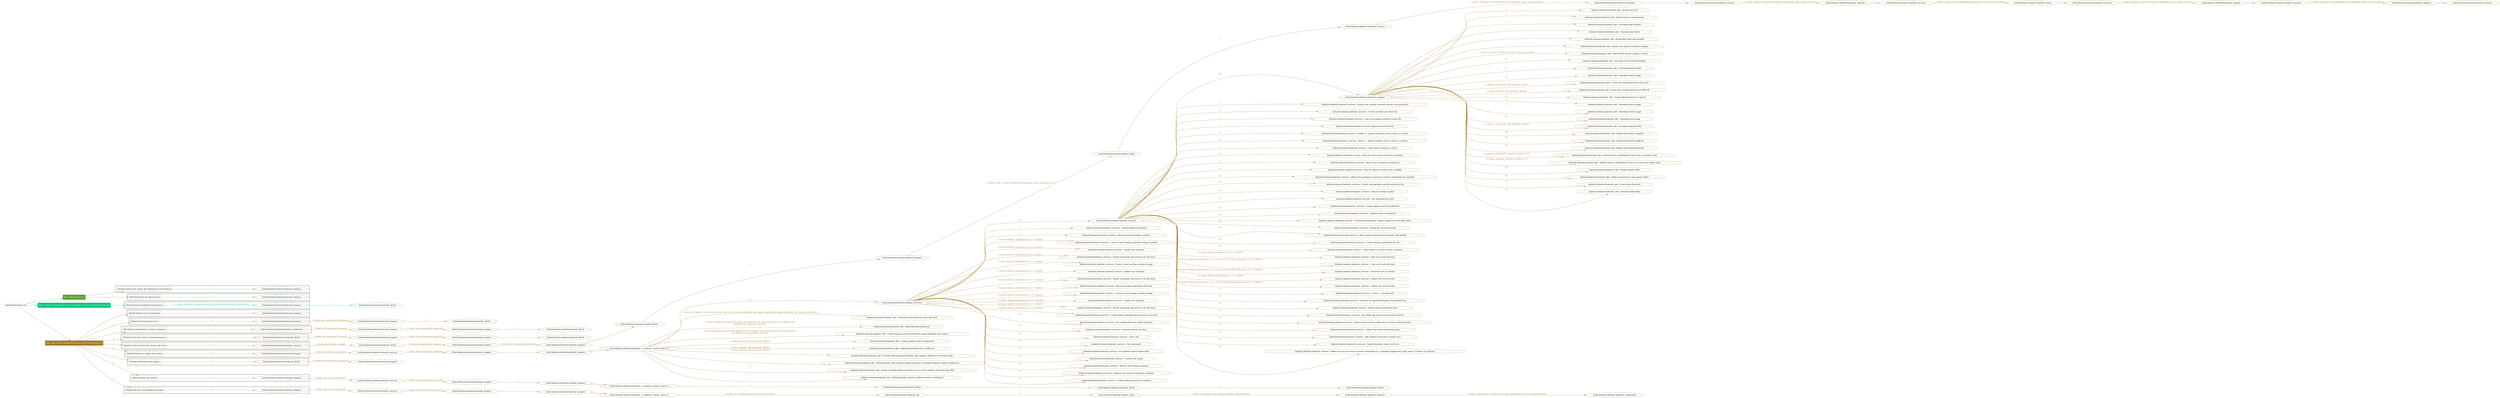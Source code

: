 digraph {
	graph [concentrate=true ordering=in rankdir=LR ratio=fill]
	edge [esep=5 sep=10]
	"kubeinit/playbook.yml" [id=root_node style=dotted]
	play_31077aec [label="Play: Initial setup (1)" color="#5c9d2f" fontcolor="#ffffff" id=play_31077aec shape=box style=filled tooltip=localhost]
	"kubeinit/playbook.yml" -> play_31077aec [label="1 " color="#5c9d2f" fontcolor="#5c9d2f" id=edge_05353841 labeltooltip="1 " tooltip="1 "]
	subgraph "kubeinit.kubeinit.kubeinit_prepare" {
		role_3740a93b [label="[role] kubeinit.kubeinit.kubeinit_prepare" color="#5c9d2f" id=role_3740a93b tooltip="kubeinit.kubeinit.kubeinit_prepare"]
	}
	subgraph "kubeinit.kubeinit.kubeinit_prepare" {
		role_8b6b7359 [label="[role] kubeinit.kubeinit.kubeinit_prepare" color="#5c9d2f" id=role_8b6b7359 tooltip="kubeinit.kubeinit.kubeinit_prepare"]
	}
	subgraph "Play: Initial setup (1)" {
		play_31077aec -> block_cecf59e9 [label=1 color="#5c9d2f" fontcolor="#5c9d2f" id=edge_70778bc1 labeltooltip=1 tooltip=1]
		subgraph cluster_block_cecf59e9 {
			block_cecf59e9 [label="[block] Gather facts about the deployment environment" color="#5c9d2f" id=block_cecf59e9 labeltooltip="Gather facts about the deployment environment" shape=box tooltip="Gather facts about the deployment environment"]
			block_cecf59e9 -> role_3740a93b [label="1 " color="#5c9d2f" fontcolor="#5c9d2f" id=edge_a72937d0 labeltooltip="1 " tooltip="1 "]
		}
		play_31077aec -> block_9babe575 [label=2 color="#5c9d2f" fontcolor="#5c9d2f" id=edge_93876baf labeltooltip=2 tooltip=2]
		subgraph cluster_block_9babe575 {
			block_9babe575 [label="[block] Prepare the hypervisors" color="#5c9d2f" id=block_9babe575 labeltooltip="Prepare the hypervisors" shape=box tooltip="Prepare the hypervisors"]
			block_9babe575 -> role_8b6b7359 [label="1 " color="#5c9d2f" fontcolor="#5c9d2f" id=edge_ee94c2eb labeltooltip="1 " tooltip="1 "]
		}
	}
	play_297ba987 [label="Play: Prepare all hypervisor hosts to deploy service and cluster nodes (0)" color="#09c37a" fontcolor="#ffffff" id=play_297ba987 shape=box style=filled tooltip="Play: Prepare all hypervisor hosts to deploy service and cluster nodes (0)"]
	"kubeinit/playbook.yml" -> play_297ba987 [label="2 " color="#09c37a" fontcolor="#09c37a" id=edge_6d0a689a labeltooltip="2 " tooltip="2 "]
	subgraph "kubeinit.kubeinit.kubeinit_libvirt" {
		role_22200b10 [label="[role] kubeinit.kubeinit.kubeinit_libvirt" color="#09c37a" id=role_22200b10 tooltip="kubeinit.kubeinit.kubeinit_libvirt"]
	}
	subgraph "kubeinit.kubeinit.kubeinit_prepare" {
		role_5b4b3e26 [label="[role] kubeinit.kubeinit.kubeinit_prepare" color="#09c37a" id=role_5b4b3e26 tooltip="kubeinit.kubeinit.kubeinit_prepare"]
		role_5b4b3e26 -> role_22200b10 [label="1 " color="#09c37a" fontcolor="#09c37a" id=edge_9d191c0a labeltooltip="1 " tooltip="1 "]
	}
	subgraph "Play: Prepare all hypervisor hosts to deploy service and cluster nodes (0)" {
		play_297ba987 -> block_679bdc79 [label=1 color="#09c37a" fontcolor="#09c37a" id=edge_a49b50a3 labeltooltip=1 tooltip=1]
		subgraph cluster_block_679bdc79 {
			block_679bdc79 [label="[block] Prepare individual hypervisors" color="#09c37a" id=block_679bdc79 labeltooltip="Prepare individual hypervisors" shape=box tooltip="Prepare individual hypervisors"]
			block_679bdc79 -> role_5b4b3e26 [label="1 [when: inventory_hostname in hostvars['kubeinit-cluster-facts'].hypervisors]" color="#09c37a" fontcolor="#09c37a" id=edge_210acb16 labeltooltip="1 [when: inventory_hostname in hostvars['kubeinit-cluster-facts'].hypervisors]" tooltip="1 [when: inventory_hostname in hostvars['kubeinit-cluster-facts'].hypervisors]"]
		}
	}
	play_db33fb67 [label="Play: Run cluster deployment on prepared hypervisors (1)" color="#a27a2a" fontcolor="#ffffff" id=play_db33fb67 shape=box style=filled tooltip=localhost]
	"kubeinit/playbook.yml" -> play_db33fb67 [label="3 " color="#a27a2a" fontcolor="#a27a2a" id=edge_ab332839 labeltooltip="3 " tooltip="3 "]
	subgraph "kubeinit.kubeinit.kubeinit_prepare" {
		role_5908a423 [label="[role] kubeinit.kubeinit.kubeinit_prepare" color="#a27a2a" id=role_5908a423 tooltip="kubeinit.kubeinit.kubeinit_prepare"]
	}
	subgraph "kubeinit.kubeinit.kubeinit_libvirt" {
		role_5f39dba5 [label="[role] kubeinit.kubeinit.kubeinit_libvirt" color="#a27a2a" id=role_5f39dba5 tooltip="kubeinit.kubeinit.kubeinit_libvirt"]
	}
	subgraph "kubeinit.kubeinit.kubeinit_prepare" {
		role_23c41af2 [label="[role] kubeinit.kubeinit.kubeinit_prepare" color="#a27a2a" id=role_23c41af2 tooltip="kubeinit.kubeinit.kubeinit_prepare"]
		role_23c41af2 -> role_5f39dba5 [label="1 " color="#a27a2a" fontcolor="#a27a2a" id=edge_6dd314a5 labeltooltip="1 " tooltip="1 "]
	}
	subgraph "kubeinit.kubeinit.kubeinit_prepare" {
		role_9076b557 [label="[role] kubeinit.kubeinit.kubeinit_prepare" color="#a27a2a" id=role_9076b557 tooltip="kubeinit.kubeinit.kubeinit_prepare"]
		role_9076b557 -> role_23c41af2 [label="1 [when: not environment_prepared]" color="#a27a2a" fontcolor="#a27a2a" id=edge_9f7cb70f labeltooltip="1 [when: not environment_prepared]" tooltip="1 [when: not environment_prepared]"]
	}
	subgraph "kubeinit.kubeinit.kubeinit_libvirt" {
		role_07586d1a [label="[role] kubeinit.kubeinit.kubeinit_libvirt" color="#a27a2a" id=role_07586d1a tooltip="kubeinit.kubeinit.kubeinit_libvirt"]
	}
	subgraph "kubeinit.kubeinit.kubeinit_prepare" {
		role_6a757c8b [label="[role] kubeinit.kubeinit.kubeinit_prepare" color="#a27a2a" id=role_6a757c8b tooltip="kubeinit.kubeinit.kubeinit_prepare"]
		role_6a757c8b -> role_07586d1a [label="1 " color="#a27a2a" fontcolor="#a27a2a" id=edge_2f7bee07 labeltooltip="1 " tooltip="1 "]
	}
	subgraph "kubeinit.kubeinit.kubeinit_prepare" {
		role_ea85ba62 [label="[role] kubeinit.kubeinit.kubeinit_prepare" color="#a27a2a" id=role_ea85ba62 tooltip="kubeinit.kubeinit.kubeinit_prepare"]
		role_ea85ba62 -> role_6a757c8b [label="1 [when: not environment_prepared]" color="#a27a2a" fontcolor="#a27a2a" id=edge_eae64c99 labeltooltip="1 [when: not environment_prepared]" tooltip="1 [when: not environment_prepared]"]
	}
	subgraph "kubeinit.kubeinit.kubeinit_validations" {
		role_6ee16d59 [label="[role] kubeinit.kubeinit.kubeinit_validations" color="#a27a2a" id=role_6ee16d59 tooltip="kubeinit.kubeinit.kubeinit_validations"]
		role_6ee16d59 -> role_ea85ba62 [label="1 [when: not hypervisors_cleaned]" color="#a27a2a" fontcolor="#a27a2a" id=edge_d3c70c3b labeltooltip="1 [when: not hypervisors_cleaned]" tooltip="1 [when: not hypervisors_cleaned]"]
	}
	subgraph "kubeinit.kubeinit.kubeinit_libvirt" {
		role_9b59db79 [label="[role] kubeinit.kubeinit.kubeinit_libvirt" color="#a27a2a" id=role_9b59db79 tooltip="kubeinit.kubeinit.kubeinit_libvirt"]
	}
	subgraph "kubeinit.kubeinit.kubeinit_prepare" {
		role_3f7a4497 [label="[role] kubeinit.kubeinit.kubeinit_prepare" color="#a27a2a" id=role_3f7a4497 tooltip="kubeinit.kubeinit.kubeinit_prepare"]
		role_3f7a4497 -> role_9b59db79 [label="1 " color="#a27a2a" fontcolor="#a27a2a" id=edge_43196715 labeltooltip="1 " tooltip="1 "]
	}
	subgraph "kubeinit.kubeinit.kubeinit_prepare" {
		role_ce4f8f68 [label="[role] kubeinit.kubeinit.kubeinit_prepare" color="#a27a2a" id=role_ce4f8f68 tooltip="kubeinit.kubeinit.kubeinit_prepare"]
		role_ce4f8f68 -> role_3f7a4497 [label="1 [when: not environment_prepared]" color="#a27a2a" fontcolor="#a27a2a" id=edge_be26c02b labeltooltip="1 [when: not environment_prepared]" tooltip="1 [when: not environment_prepared]"]
	}
	subgraph "kubeinit.kubeinit.kubeinit_libvirt" {
		role_1194514d [label="[role] kubeinit.kubeinit.kubeinit_libvirt" color="#a27a2a" id=role_1194514d tooltip="kubeinit.kubeinit.kubeinit_libvirt"]
		role_1194514d -> role_ce4f8f68 [label="1 [when: not hypervisors_cleaned]" color="#a27a2a" fontcolor="#a27a2a" id=edge_04f97855 labeltooltip="1 [when: not hypervisors_cleaned]" tooltip="1 [when: not hypervisors_cleaned]"]
	}
	subgraph "kubeinit.kubeinit.kubeinit_services" {
		role_1b6e4dcc [label="[role] kubeinit.kubeinit.kubeinit_services" color="#a27a2a" id=role_1b6e4dcc tooltip="kubeinit.kubeinit.kubeinit_services"]
	}
	subgraph "kubeinit.kubeinit.kubeinit_registry" {
		role_839ae027 [label="[role] kubeinit.kubeinit.kubeinit_registry" color="#a27a2a" id=role_839ae027 tooltip="kubeinit.kubeinit.kubeinit_registry"]
		role_839ae027 -> role_1b6e4dcc [label="1 " color="#a27a2a" fontcolor="#a27a2a" id=edge_00b1c093 labeltooltip="1 " tooltip="1 "]
	}
	subgraph "kubeinit.kubeinit.kubeinit_services" {
		role_dccc31f4 [label="[role] kubeinit.kubeinit.kubeinit_services" color="#a27a2a" id=role_dccc31f4 tooltip="kubeinit.kubeinit.kubeinit_services"]
		role_dccc31f4 -> role_839ae027 [label="1 [when: 'registry' in hostvars[kubeinit_deployment_node_name].services]" color="#a27a2a" fontcolor="#a27a2a" id=edge_7313b0ea labeltooltip="1 [when: 'registry' in hostvars[kubeinit_deployment_node_name].services]" tooltip="1 [when: 'registry' in hostvars[kubeinit_deployment_node_name].services]"]
	}
	subgraph "kubeinit.kubeinit.kubeinit_apache" {
		role_eee388d1 [label="[role] kubeinit.kubeinit.kubeinit_apache" color="#a27a2a" id=role_eee388d1 tooltip="kubeinit.kubeinit.kubeinit_apache"]
		role_eee388d1 -> role_dccc31f4 [label="1 " color="#a27a2a" fontcolor="#a27a2a" id=edge_bbc93c3d labeltooltip="1 " tooltip="1 "]
	}
	subgraph "kubeinit.kubeinit.kubeinit_services" {
		role_caf15517 [label="[role] kubeinit.kubeinit.kubeinit_services" color="#a27a2a" id=role_caf15517 tooltip="kubeinit.kubeinit.kubeinit_services"]
		role_caf15517 -> role_eee388d1 [label="1 [when: 'apache' in hostvars[kubeinit_deployment_node_name].services]" color="#a27a2a" fontcolor="#a27a2a" id=edge_ac56089a labeltooltip="1 [when: 'apache' in hostvars[kubeinit_deployment_node_name].services]" tooltip="1 [when: 'apache' in hostvars[kubeinit_deployment_node_name].services]"]
	}
	subgraph "kubeinit.kubeinit.kubeinit_nexus" {
		role_cab375d3 [label="[role] kubeinit.kubeinit.kubeinit_nexus" color="#a27a2a" id=role_cab375d3 tooltip="kubeinit.kubeinit.kubeinit_nexus"]
		role_cab375d3 -> role_caf15517 [label="1 " color="#a27a2a" fontcolor="#a27a2a" id=edge_d02f2bb6 labeltooltip="1 " tooltip="1 "]
	}
	subgraph "kubeinit.kubeinit.kubeinit_services" {
		role_7f107bc7 [label="[role] kubeinit.kubeinit.kubeinit_services" color="#a27a2a" id=role_7f107bc7 tooltip="kubeinit.kubeinit.kubeinit_services"]
		role_7f107bc7 -> role_cab375d3 [label="1 [when: 'nexus' in hostvars[kubeinit_deployment_node_name].services]" color="#a27a2a" fontcolor="#a27a2a" id=edge_691680eb labeltooltip="1 [when: 'nexus' in hostvars[kubeinit_deployment_node_name].services]" tooltip="1 [when: 'nexus' in hostvars[kubeinit_deployment_node_name].services]"]
	}
	subgraph "kubeinit.kubeinit.kubeinit_haproxy" {
		role_c70f9e97 [label="[role] kubeinit.kubeinit.kubeinit_haproxy" color="#a27a2a" id=role_c70f9e97 tooltip="kubeinit.kubeinit.kubeinit_haproxy"]
		role_c70f9e97 -> role_7f107bc7 [label="1 " color="#a27a2a" fontcolor="#a27a2a" id=edge_f2dd4477 labeltooltip="1 " tooltip="1 "]
	}
	subgraph "kubeinit.kubeinit.kubeinit_services" {
		role_c0c78c22 [label="[role] kubeinit.kubeinit.kubeinit_services" color="#a27a2a" id=role_c0c78c22 tooltip="kubeinit.kubeinit.kubeinit_services"]
		role_c0c78c22 -> role_c70f9e97 [label="1 [when: 'haproxy' in hostvars[kubeinit_deployment_node_name].services]" color="#a27a2a" fontcolor="#a27a2a" id=edge_0e65c98b labeltooltip="1 [when: 'haproxy' in hostvars[kubeinit_deployment_node_name].services]" tooltip="1 [when: 'haproxy' in hostvars[kubeinit_deployment_node_name].services]"]
	}
	subgraph "kubeinit.kubeinit.kubeinit_dnsmasq" {
		role_7a25ca08 [label="[role] kubeinit.kubeinit.kubeinit_dnsmasq" color="#a27a2a" id=role_7a25ca08 tooltip="kubeinit.kubeinit.kubeinit_dnsmasq"]
		role_7a25ca08 -> role_c0c78c22 [label="1 " color="#a27a2a" fontcolor="#a27a2a" id=edge_4c9c89bd labeltooltip="1 " tooltip="1 "]
	}
	subgraph "kubeinit.kubeinit.kubeinit_services" {
		role_961bac90 [label="[role] kubeinit.kubeinit.kubeinit_services" color="#a27a2a" id=role_961bac90 tooltip="kubeinit.kubeinit.kubeinit_services"]
		role_961bac90 -> role_7a25ca08 [label="1 [when: 'dnsmasq' in hostvars[kubeinit_deployment_node_name].services]" color="#a27a2a" fontcolor="#a27a2a" id=edge_8d19a8be labeltooltip="1 [when: 'dnsmasq' in hostvars[kubeinit_deployment_node_name].services]" tooltip="1 [when: 'dnsmasq' in hostvars[kubeinit_deployment_node_name].services]"]
	}
	subgraph "kubeinit.kubeinit.kubeinit_bind" {
		role_81a345f4 [label="[role] kubeinit.kubeinit.kubeinit_bind" color="#a27a2a" id=role_81a345f4 tooltip="kubeinit.kubeinit.kubeinit_bind"]
		role_81a345f4 -> role_961bac90 [label="1 " color="#a27a2a" fontcolor="#a27a2a" id=edge_8d47573c labeltooltip="1 " tooltip="1 "]
	}
	subgraph "kubeinit.kubeinit.kubeinit_prepare" {
		role_91ccc3a7 [label="[role] kubeinit.kubeinit.kubeinit_prepare" color="#a27a2a" id=role_91ccc3a7 tooltip="kubeinit.kubeinit.kubeinit_prepare"]
		role_91ccc3a7 -> role_81a345f4 [label="1 [when: 'bind' in hostvars[kubeinit_deployment_node_name].services]" color="#a27a2a" fontcolor="#a27a2a" id=edge_9d032490 labeltooltip="1 [when: 'bind' in hostvars[kubeinit_deployment_node_name].services]" tooltip="1 [when: 'bind' in hostvars[kubeinit_deployment_node_name].services]"]
	}
	subgraph "kubeinit.kubeinit.kubeinit_libvirt" {
		role_b031e5c7 [label="[role] kubeinit.kubeinit.kubeinit_libvirt" color="#a27a2a" id=role_b031e5c7 tooltip="kubeinit.kubeinit.kubeinit_libvirt"]
		role_b031e5c7 -> role_91ccc3a7 [label="1 " color="#a27a2a" fontcolor="#a27a2a" id=edge_f5c9b633 labeltooltip="1 " tooltip="1 "]
	}
	subgraph "kubeinit.kubeinit.kubeinit_prepare" {
		role_86c21706 [label="[role] kubeinit.kubeinit.kubeinit_prepare" color="#a27a2a" id=role_86c21706 tooltip="kubeinit.kubeinit.kubeinit_prepare"]
		role_86c21706 -> role_b031e5c7 [label="1 " color="#a27a2a" fontcolor="#a27a2a" id=edge_0ab82bea labeltooltip="1 " tooltip="1 "]
	}
	subgraph "kubeinit.kubeinit.kubeinit_prepare" {
		role_d8d8bf7c [label="[role] kubeinit.kubeinit.kubeinit_prepare" color="#a27a2a" id=role_d8d8bf7c tooltip="kubeinit.kubeinit.kubeinit_prepare"]
		role_d8d8bf7c -> role_86c21706 [label="1 [when: not environment_prepared]" color="#a27a2a" fontcolor="#a27a2a" id=edge_797e2ac4 labeltooltip="1 [when: not environment_prepared]" tooltip="1 [when: not environment_prepared]"]
	}
	subgraph "kubeinit.kubeinit.kubeinit_libvirt" {
		role_5b7b8387 [label="[role] kubeinit.kubeinit.kubeinit_libvirt" color="#a27a2a" id=role_5b7b8387 tooltip="kubeinit.kubeinit.kubeinit_libvirt"]
		role_5b7b8387 -> role_d8d8bf7c [label="1 [when: not hypervisors_cleaned]" color="#a27a2a" fontcolor="#a27a2a" id=edge_676b0dec labeltooltip="1 [when: not hypervisors_cleaned]" tooltip="1 [when: not hypervisors_cleaned]"]
	}
	subgraph "kubeinit.kubeinit.kubeinit_services" {
		role_8ed751c1 [label="[role] kubeinit.kubeinit.kubeinit_services" color="#a27a2a" id=role_8ed751c1 tooltip="kubeinit.kubeinit.kubeinit_services"]
		role_8ed751c1 -> role_5b7b8387 [label="1 [when: not network_created]" color="#a27a2a" fontcolor="#a27a2a" id=edge_e9693585 labeltooltip="1 [when: not network_created]" tooltip="1 [when: not network_created]"]
	}
	subgraph "kubeinit.kubeinit.kubeinit_prepare" {
		role_0b2296a0 [label="[role] kubeinit.kubeinit.kubeinit_prepare" color="#a27a2a" id=role_0b2296a0 tooltip="kubeinit.kubeinit.kubeinit_prepare"]
		task_11ef34a4 [label="kubeinit.kubeinit.kubeinit_okd : Render net info" color="#a27a2a" id=task_11ef34a4 shape=octagon tooltip="kubeinit.kubeinit.kubeinit_okd : Render net info"]
		role_0b2296a0 -> task_11ef34a4 [label="1 " color="#a27a2a" fontcolor="#a27a2a" id=edge_68ee2106 labeltooltip="1 " tooltip="1 "]
		task_131abd8b [label="kubeinit.kubeinit.kubeinit_okd : Install services requirements" color="#a27a2a" id=task_131abd8b shape=octagon tooltip="kubeinit.kubeinit.kubeinit_okd : Install services requirements"]
		role_0b2296a0 -> task_131abd8b [label="2 " color="#a27a2a" fontcolor="#a27a2a" id=edge_4c1cfaf0 labeltooltip="2 " tooltip="2 "]
		task_c35daa21 [label="kubeinit.kubeinit.kubeinit_okd : Download okd installer" color="#a27a2a" id=task_c35daa21 shape=octagon tooltip="kubeinit.kubeinit.kubeinit_okd : Download okd installer"]
		role_0b2296a0 -> task_c35daa21 [label="3 " color="#a27a2a" fontcolor="#a27a2a" id=edge_8419b1a4 labeltooltip="3 " tooltip="3 "]
		task_ba339240 [label="kubeinit.kubeinit.kubeinit_okd : Download okd client" color="#a27a2a" id=task_ba339240 shape=octagon tooltip="kubeinit.kubeinit.kubeinit_okd : Download okd client"]
		role_0b2296a0 -> task_ba339240 [label="4 " color="#a27a2a" fontcolor="#a27a2a" id=edge_563d6d67 labeltooltip="4 " tooltip="4 "]
		task_faa8d610 [label="kubeinit.kubeinit.kubeinit_okd : Install okd client and installer" color="#a27a2a" id=task_faa8d610 shape=octagon tooltip="kubeinit.kubeinit.kubeinit_okd : Install okd client and installer"]
		role_0b2296a0 -> task_faa8d610 [label="5 " color="#a27a2a" fontcolor="#a27a2a" id=edge_362aaac1 labeltooltip="5 " tooltip="5 "]
		task_f117989b [label="kubeinit.kubeinit.kubeinit_okd : Render the required container images" color="#a27a2a" id=task_f117989b shape=octagon tooltip="kubeinit.kubeinit.kubeinit_okd : Render the required container images"]
		role_0b2296a0 -> task_f117989b [label="6 " color="#a27a2a" fontcolor="#a27a2a" id=edge_40a934a3 labeltooltip="6 " tooltip="6 "]
		task_0d682ac3 [label="kubeinit.kubeinit.kubeinit_okd : Mirror OKD remote registry to local" color="#a27a2a" id=task_0d682ac3 shape=octagon tooltip="kubeinit.kubeinit.kubeinit_okd : Mirror OKD remote registry to local"]
		role_0b2296a0 -> task_0d682ac3 [label="7 [when: 'registry' in kubeinit_cluster_hostvars.services]" color="#a27a2a" fontcolor="#a27a2a" id=edge_cb9fb530 labeltooltip="7 [when: 'registry' in kubeinit_cluster_hostvars.services]" tooltip="7 [when: 'registry' in kubeinit_cluster_hostvars.services]"]
		task_a8c48d20 [label="kubeinit.kubeinit.kubeinit_okd : Set name of CoreOS distribution" color="#a27a2a" id=task_a8c48d20 shape=octagon tooltip="kubeinit.kubeinit.kubeinit_okd : Set name of CoreOS distribution"]
		role_0b2296a0 -> task_a8c48d20 [label="8 " color="#a27a2a" fontcolor="#a27a2a" id=edge_f46e6557 labeltooltip="8 " tooltip="8 "]
		task_58464ca1 [label="kubeinit.kubeinit.kubeinit_okd : Download kernel image" color="#a27a2a" id=task_58464ca1 shape=octagon tooltip="kubeinit.kubeinit.kubeinit_okd : Download kernel image"]
		role_0b2296a0 -> task_58464ca1 [label="9 " color="#a27a2a" fontcolor="#a27a2a" id=edge_6591605c labeltooltip="9 " tooltip="9 "]
		task_7c88b570 [label="kubeinit.kubeinit.kubeinit_okd : Download initrd image" color="#a27a2a" id=task_7c88b570 shape=octagon tooltip="kubeinit.kubeinit.kubeinit_okd : Download initrd image"]
		role_0b2296a0 -> task_7c88b570 [label="10 " color="#a27a2a" fontcolor="#a27a2a" id=edge_123b57de labeltooltip="10 " tooltip="10 "]
		task_a4f22867 [label="kubeinit.kubeinit.kubeinit_okd : Create the treeinfo directory for FCOS" color="#a27a2a" id=task_a4f22867 shape=octagon tooltip="kubeinit.kubeinit.kubeinit_okd : Create the treeinfo directory for FCOS"]
		role_0b2296a0 -> task_a4f22867 [label="11 [when: not kubeinit_okd_openshift_deploy]" color="#a27a2a" fontcolor="#a27a2a" id=edge_3b23866d labeltooltip="11 [when: not kubeinit_okd_openshift_deploy]" tooltip="11 [when: not kubeinit_okd_openshift_deploy]"]
		task_8ac9d137 [label="kubeinit.kubeinit.kubeinit_okd : Create the treeinfo directory for RHCOS" color="#a27a2a" id=task_8ac9d137 shape=octagon tooltip="kubeinit.kubeinit.kubeinit_okd : Create the treeinfo directory for RHCOS"]
		role_0b2296a0 -> task_8ac9d137 [label="12 [when: kubeinit_okd_openshift_deploy]" color="#a27a2a" fontcolor="#a27a2a" id=edge_e66f4649 labeltooltip="12 [when: kubeinit_okd_openshift_deploy]" tooltip="12 [when: kubeinit_okd_openshift_deploy]"]
		task_d7c8a023 [label="kubeinit.kubeinit.kubeinit_okd : Create OKD directory for apache" color="#a27a2a" id=task_d7c8a023 shape=octagon tooltip="kubeinit.kubeinit.kubeinit_okd : Create OKD directory for apache"]
		role_0b2296a0 -> task_d7c8a023 [label="13 " color="#a27a2a" fontcolor="#a27a2a" id=edge_806535ef labeltooltip="13 " tooltip="13 "]
		task_729c1b89 [label="kubeinit.kubeinit.kubeinit_okd : Download initrd image" color="#a27a2a" id=task_729c1b89 shape=octagon tooltip="kubeinit.kubeinit.kubeinit_okd : Download initrd image"]
		role_0b2296a0 -> task_729c1b89 [label="14 " color="#a27a2a" fontcolor="#a27a2a" id=edge_bb13485f labeltooltip="14 " tooltip="14 "]
		task_e502ce23 [label="kubeinit.kubeinit.kubeinit_okd : Download rootfs image" color="#a27a2a" id=task_e502ce23 shape=octagon tooltip="kubeinit.kubeinit.kubeinit_okd : Download rootfs image"]
		role_0b2296a0 -> task_e502ce23 [label="15 " color="#a27a2a" fontcolor="#a27a2a" id=edge_8cd1ad17 labeltooltip="15 " tooltip="15 "]
		task_8c93a6ac [label="kubeinit.kubeinit.kubeinit_okd : Download raw image" color="#a27a2a" id=task_8c93a6ac shape=octagon tooltip="kubeinit.kubeinit.kubeinit_okd : Download raw image"]
		role_0b2296a0 -> task_8c93a6ac [label="16 " color="#a27a2a" fontcolor="#a27a2a" id=edge_e583f002 labeltooltip="16 " tooltip="16 "]
		task_5571c75b [label="kubeinit.kubeinit.kubeinit_okd : Download signature file" color="#a27a2a" id=task_5571c75b shape=octagon tooltip="kubeinit.kubeinit.kubeinit_okd : Download signature file"]
		role_0b2296a0 -> task_5571c75b [label="17 [when: not kubeinit_okd_openshift_deploy]" color="#a27a2a" fontcolor="#a27a2a" id=edge_c80aa82c labeltooltip="17 [when: not kubeinit_okd_openshift_deploy]" tooltip="17 [when: not kubeinit_okd_openshift_deploy]"]
		task_34ccb7f2 [label="kubeinit.kubeinit.kubeinit_okd : Render the cluster template" color="#a27a2a" id=task_34ccb7f2 shape=octagon tooltip="kubeinit.kubeinit.kubeinit_okd : Render the cluster template"]
		role_0b2296a0 -> task_34ccb7f2 [label="18 " color="#a27a2a" fontcolor="#a27a2a" id=edge_1826e92f labeltooltip="18 " tooltip="18 "]
		task_0138f42a [label="kubeinit.kubeinit.kubeinit_okd : Backup the install config file" color="#a27a2a" id=task_0138f42a shape=octagon tooltip="kubeinit.kubeinit.kubeinit_okd : Backup the install config file"]
		role_0b2296a0 -> task_0138f42a [label="19 " color="#a27a2a" fontcolor="#a27a2a" id=edge_2f1ad4a7 labeltooltip="19 " tooltip="19 "]
		task_3e8a1516 [label="kubeinit.kubeinit.kubeinit_okd : Render the bootstrap details" color="#a27a2a" id=task_3e8a1516 shape=octagon tooltip="kubeinit.kubeinit.kubeinit_okd : Render the bootstrap details"]
		role_0b2296a0 -> task_3e8a1516 [label="20 " color="#a27a2a" fontcolor="#a27a2a" id=edge_125ad83a labeltooltip="20 " tooltip="20 "]
		task_c2109975 [label="kubeinit.kubeinit.kubeinit_okd : Enable master schedulable if there are no worker nodes" color="#a27a2a" id=task_c2109975 shape=octagon tooltip="kubeinit.kubeinit.kubeinit_okd : Enable master schedulable if there are no worker nodes"]
		role_0b2296a0 -> task_c2109975 [label="21 [when: not kubeinit_compute_count|int > 0]" color="#a27a2a" fontcolor="#a27a2a" id=edge_78fee00b labeltooltip="21 [when: not kubeinit_compute_count|int > 0]" tooltip="21 [when: not kubeinit_compute_count|int > 0]"]
		task_a3e7032d [label="kubeinit.kubeinit.kubeinit_okd : Disable master schedulable if there is at least one worker node" color="#a27a2a" id=task_a3e7032d shape=octagon tooltip="kubeinit.kubeinit.kubeinit_okd : Disable master schedulable if there is at least one worker node"]
		role_0b2296a0 -> task_a3e7032d [label="22 [when: kubeinit_compute_count|int > 0]" color="#a27a2a" fontcolor="#a27a2a" id=edge_b42e90ba labeltooltip="22 [when: kubeinit_compute_count|int > 0]" tooltip="22 [when: kubeinit_compute_count|int > 0]"]
		task_a9c67a75 [label="kubeinit.kubeinit.kubeinit_okd : Render ignition files" color="#a27a2a" id=task_a9c67a75 shape=octagon tooltip="kubeinit.kubeinit.kubeinit_okd : Render ignition files"]
		role_0b2296a0 -> task_a9c67a75 [label="23 " color="#a27a2a" fontcolor="#a27a2a" id=edge_42e77e51 labeltooltip="23 " tooltip="23 "]
		task_b262bcab [label="kubeinit.kubeinit.kubeinit_okd : Apply permissions to the apache folder" color="#a27a2a" id=task_b262bcab shape=octagon tooltip="kubeinit.kubeinit.kubeinit_okd : Apply permissions to the apache folder"]
		role_0b2296a0 -> task_b262bcab [label="24 " color="#a27a2a" fontcolor="#a27a2a" id=edge_05f133c5 labeltooltip="24 " tooltip="24 "]
		task_669d3a73 [label="kubeinit.kubeinit.kubeinit_okd : Create kube directory" color="#a27a2a" id=task_669d3a73 shape=octagon tooltip="kubeinit.kubeinit.kubeinit_okd : Create kube directory"]
		role_0b2296a0 -> task_669d3a73 [label="25 " color="#a27a2a" fontcolor="#a27a2a" id=edge_644aea87 labeltooltip="25 " tooltip="25 "]
		task_a1d18b11 [label="kubeinit.kubeinit.kubeinit_okd : Autoload kubeconfig" color="#a27a2a" id=task_a1d18b11 shape=octagon tooltip="kubeinit.kubeinit.kubeinit_okd : Autoload kubeconfig"]
		role_0b2296a0 -> task_a1d18b11 [label="26 " color="#a27a2a" fontcolor="#a27a2a" id=edge_dc78eb43 labeltooltip="26 " tooltip="26 "]
	}
	subgraph "kubeinit.kubeinit.kubeinit_services" {
		role_e6642453 [label="[role] kubeinit.kubeinit.kubeinit_services" color="#a27a2a" id=role_e6642453 tooltip="kubeinit.kubeinit.kubeinit_services"]
		task_e199efb1 [label="kubeinit.kubeinit.kubeinit_services : Ensure user specific systemd instance are persistent" color="#a27a2a" id=task_e199efb1 shape=octagon tooltip="kubeinit.kubeinit.kubeinit_services : Ensure user specific systemd instance are persistent"]
		role_e6642453 -> task_e199efb1 [label="1 " color="#a27a2a" fontcolor="#a27a2a" id=edge_ecf376c6 labeltooltip="1 " tooltip="1 "]
		task_0a298ac5 [label="kubeinit.kubeinit.kubeinit_services : Create systemd user directory" color="#a27a2a" id=task_0a298ac5 shape=octagon tooltip="kubeinit.kubeinit.kubeinit_services : Create systemd user directory"]
		role_e6642453 -> task_0a298ac5 [label="2 " color="#a27a2a" fontcolor="#a27a2a" id=edge_0ed65735 labeltooltip="2 " tooltip="2 "]
		task_8cc6a294 [label="kubeinit.kubeinit.kubeinit_services : Copy the podman systemd service file" color="#a27a2a" id=task_8cc6a294 shape=octagon tooltip="kubeinit.kubeinit.kubeinit_services : Copy the podman systemd service file"]
		role_e6642453 -> task_8cc6a294 [label="3 " color="#a27a2a" fontcolor="#a27a2a" id=edge_1dc05d2b labeltooltip="3 " tooltip="3 "]
		task_ae684131 [label="kubeinit.kubeinit.kubeinit_services : Reload systemd service" color="#a27a2a" id=task_ae684131 shape=octagon tooltip="kubeinit.kubeinit.kubeinit_services : Reload systemd service"]
		role_e6642453 -> task_ae684131 [label="4 " color="#a27a2a" fontcolor="#a27a2a" id=edge_430a09b1 labeltooltip="4 " tooltip="4 "]
		task_c9417a2d [label="kubeinit.kubeinit.kubeinit_services : Enable {{ _param_systemd_service_name }}.service" color="#a27a2a" id=task_c9417a2d shape=octagon tooltip="kubeinit.kubeinit.kubeinit_services : Enable {{ _param_systemd_service_name }}.service"]
		role_e6642453 -> task_c9417a2d [label="5 " color="#a27a2a" fontcolor="#a27a2a" id=edge_bd9c8395 labeltooltip="5 " tooltip="5 "]
		task_76871662 [label="kubeinit.kubeinit.kubeinit_services : Start {{ _param_systemd_service_name }}.service" color="#a27a2a" id=task_76871662 shape=octagon tooltip="kubeinit.kubeinit.kubeinit_services : Start {{ _param_systemd_service_name }}.service"]
		role_e6642453 -> task_76871662 [label="6 " color="#a27a2a" fontcolor="#a27a2a" id=edge_db54cba1 labeltooltip="6 " tooltip="6 "]
		task_bd011c2d [label="kubeinit.kubeinit.kubeinit_services : Add remote container to hosts" color="#a27a2a" id=task_bd011c2d shape=octagon tooltip="kubeinit.kubeinit.kubeinit_services : Add remote container to hosts"]
		role_e6642453 -> task_bd011c2d [label="7 " color="#a27a2a" fontcolor="#a27a2a" id=edge_b733a8e0 labeltooltip="7 " tooltip="7 "]
		task_8afe1da7 [label="kubeinit.kubeinit.kubeinit_services : Wait for connection to provision container" color="#a27a2a" id=task_8afe1da7 shape=octagon tooltip="kubeinit.kubeinit.kubeinit_services : Wait for connection to provision container"]
		role_e6642453 -> task_8afe1da7 [label="8 " color="#a27a2a" fontcolor="#a27a2a" id=edge_1a831fd1 labeltooltip="8 " tooltip="8 "]
		task_cc0690f2 [label="kubeinit.kubeinit.kubeinit_services : Read in the contents of domain.crt" color="#a27a2a" id=task_cc0690f2 shape=octagon tooltip="kubeinit.kubeinit.kubeinit_services : Read in the contents of domain.crt"]
		role_e6642453 -> task_cc0690f2 [label="9 " color="#a27a2a" fontcolor="#a27a2a" id=edge_c666c2de labeltooltip="9 " tooltip="9 "]
		task_00ab8b35 [label="kubeinit.kubeinit.kubeinit_services : Wait for registry service to be available" color="#a27a2a" id=task_00ab8b35 shape=octagon tooltip="kubeinit.kubeinit.kubeinit_services : Wait for registry service to be available"]
		role_e6642453 -> task_00ab8b35 [label="10 " color="#a27a2a" fontcolor="#a27a2a" id=edge_2aba230f labeltooltip="10 " tooltip="10 "]
		task_dd3b389f [label="kubeinit.kubeinit.kubeinit_services : Make sure packages to generate registry credentials are installed" color="#a27a2a" id=task_dd3b389f shape=octagon tooltip="kubeinit.kubeinit.kubeinit_services : Make sure packages to generate registry credentials are installed"]
		role_e6642453 -> task_dd3b389f [label="11 " color="#a27a2a" fontcolor="#a27a2a" id=edge_f7015ed0 labeltooltip="11 " tooltip="11 "]
		task_2fa85e78 [label="kubeinit.kubeinit.kubeinit_services : Install cryptography, passlib and nexus3-cli" color="#a27a2a" id=task_2fa85e78 shape=octagon tooltip="kubeinit.kubeinit.kubeinit_services : Install cryptography, passlib and nexus3-cli"]
		role_e6642453 -> task_2fa85e78 [label="12 " color="#a27a2a" fontcolor="#a27a2a" id=edge_7fb086f1 labeltooltip="12 " tooltip="12 "]
		task_56d5c6e8 [label="kubeinit.kubeinit.kubeinit_services : Remove nologin marker" color="#a27a2a" id=task_56d5c6e8 shape=octagon tooltip="kubeinit.kubeinit.kubeinit_services : Remove nologin marker"]
		role_e6642453 -> task_56d5c6e8 [label="13 " color="#a27a2a" fontcolor="#a27a2a" id=edge_03d4314e labeltooltip="13 " tooltip="13 "]
		task_9799408b [label="kubeinit.kubeinit.kubeinit_services : Set disconnected_auth" color="#a27a2a" id=task_9799408b shape=octagon tooltip="kubeinit.kubeinit.kubeinit_services : Set disconnected_auth"]
		role_e6642453 -> task_9799408b [label="14 " color="#a27a2a" fontcolor="#a27a2a" id=edge_d392584f labeltooltip="14 " tooltip="14 "]
		task_4100b770 [label="kubeinit.kubeinit.kubeinit_services : Create registry auth for pullsecret" color="#a27a2a" id=task_4100b770 shape=octagon tooltip="kubeinit.kubeinit.kubeinit_services : Create registry auth for pullsecret"]
		role_e6642453 -> task_4100b770 [label="15 " color="#a27a2a" fontcolor="#a27a2a" id=edge_e3ea1f4b labeltooltip="15 " tooltip="15 "]
		task_abe5e217 [label="kubeinit.kubeinit.kubeinit_services : Append auths to pullsecret" color="#a27a2a" id=task_abe5e217 shape=octagon tooltip="kubeinit.kubeinit.kubeinit_services : Append auths to pullsecret"]
		role_e6642453 -> task_abe5e217 [label="16 " color="#a27a2a" fontcolor="#a27a2a" id=edge_33718d54 labeltooltip="16 " tooltip="16 "]
		task_a8f222f5 [label="kubeinit.kubeinit.kubeinit_services : Override final kubeinit_registry_pullsecret with both auths" color="#a27a2a" id=task_a8f222f5 shape=octagon tooltip="kubeinit.kubeinit.kubeinit_services : Override final kubeinit_registry_pullsecret with both auths"]
		role_e6642453 -> task_a8f222f5 [label="17 " color="#a27a2a" fontcolor="#a27a2a" id=edge_c1b73106 labeltooltip="17 " tooltip="17 "]
		task_475e5a8c [label="kubeinit.kubeinit.kubeinit_services : Debug the creds dictionary" color="#a27a2a" id=task_475e5a8c shape=octagon tooltip="kubeinit.kubeinit.kubeinit_services : Debug the creds dictionary"]
		role_e6642453 -> task_475e5a8c [label="18 " color="#a27a2a" fontcolor="#a27a2a" id=edge_e15e5c1a labeltooltip="18 " tooltip="18 "]
		task_eef5bd17 [label="kubeinit.kubeinit.kubeinit_services : Write auth for disconnected registry auth details" color="#a27a2a" id=task_eef5bd17 shape=octagon tooltip="kubeinit.kubeinit.kubeinit_services : Write auth for disconnected registry auth details"]
		role_e6642453 -> task_eef5bd17 [label="19 " color="#a27a2a" fontcolor="#a27a2a" id=edge_c6e95c70 labeltooltip="19 " tooltip="19 "]
		task_c5273645 [label="kubeinit.kubeinit.kubeinit_services : Create registry auth pullsecret file" color="#a27a2a" id=task_c5273645 shape=octagon tooltip="kubeinit.kubeinit.kubeinit_services : Create registry auth pullsecret file"]
		role_e6642453 -> task_c5273645 [label="20 " color="#a27a2a" fontcolor="#a27a2a" id=edge_7e205ddc labeltooltip="20 " tooltip="20 "]
		task_b42f593d [label="kubeinit.kubeinit.kubeinit_services : Copy domain cert into services container" color="#a27a2a" id=task_b42f593d shape=octagon tooltip="kubeinit.kubeinit.kubeinit_services : Copy domain cert into services container"]
		role_e6642453 -> task_b42f593d [label="21 " color="#a27a2a" fontcolor="#a27a2a" id=edge_a1651fe8 labeltooltip="21 " tooltip="21 "]
		task_15555ddf [label="kubeinit.kubeinit.kubeinit_services : Copy cert to pki directory" color="#a27a2a" id=task_15555ddf shape=octagon tooltip="kubeinit.kubeinit.kubeinit_services : Copy cert to pki directory"]
		role_e6642453 -> task_15555ddf [label="22 [when: kubeinit_deployment_os == 'centos']" color="#a27a2a" fontcolor="#a27a2a" id=edge_d88b8af7 labeltooltip="22 [when: kubeinit_deployment_os == 'centos']" tooltip="22 [when: kubeinit_deployment_os == 'centos']"]
		task_3006e6a8 [label="kubeinit.kubeinit.kubeinit_services : Copy cert to pki directory" color="#a27a2a" id=task_3006e6a8 shape=octagon tooltip="kubeinit.kubeinit.kubeinit_services : Copy cert to pki directory"]
		role_e6642453 -> task_3006e6a8 [label="23 [when: kubeinit_deployment_os == 'ubuntu' or kubeinit_deployment_os == 'debian']" color="#a27a2a" fontcolor="#a27a2a" id=edge_926571dc labeltooltip="23 [when: kubeinit_deployment_os == 'ubuntu' or kubeinit_deployment_os == 'debian']" tooltip="23 [when: kubeinit_deployment_os == 'ubuntu' or kubeinit_deployment_os == 'debian']"]
		task_2ca8f573 [label="kubeinit.kubeinit.kubeinit_services : Install all certs in ubuntu" color="#a27a2a" id=task_2ca8f573 shape=octagon tooltip="kubeinit.kubeinit.kubeinit_services : Install all certs in ubuntu"]
		role_e6642453 -> task_2ca8f573 [label="24 [when: kubeinit_deployment_os == 'ubuntu' or kubeinit_deployment_os == 'debian']" color="#a27a2a" fontcolor="#a27a2a" id=edge_6dc9b072 labeltooltip="24 [when: kubeinit_deployment_os == 'ubuntu' or kubeinit_deployment_os == 'debian']" tooltip="24 [when: kubeinit_deployment_os == 'ubuntu' or kubeinit_deployment_os == 'debian']"]
		task_63d331f2 [label="kubeinit.kubeinit.kubeinit_services : Update the CA trust files" color="#a27a2a" id=task_63d331f2 shape=octagon tooltip="kubeinit.kubeinit.kubeinit_services : Update the CA trust files"]
		role_e6642453 -> task_63d331f2 [label="25 [when: kubeinit_deployment_os == 'centos']" color="#a27a2a" fontcolor="#a27a2a" id=edge_045f1911 labeltooltip="25 [when: kubeinit_deployment_os == 'centos']" tooltip="25 [when: kubeinit_deployment_os == 'centos']"]
		task_48c306ef [label="kubeinit.kubeinit.kubeinit_services : Update the CA trust files" color="#a27a2a" id=task_48c306ef shape=octagon tooltip="kubeinit.kubeinit.kubeinit_services : Update the CA trust files"]
		role_e6642453 -> task_48c306ef [label="26 [when: kubeinit_deployment_os == 'ubuntu' or kubeinit_deployment_os == 'debian']" color="#a27a2a" fontcolor="#a27a2a" id=edge_70773308 labeltooltip="26 [when: kubeinit_deployment_os == 'ubuntu' or kubeinit_deployment_os == 'debian']" tooltip="26 [when: kubeinit_deployment_os == 'ubuntu' or kubeinit_deployment_os == 'debian']"]
		task_d5692e63 [label="kubeinit.kubeinit.kubeinit_services : Create ~/.ssh directory" color="#a27a2a" id=task_d5692e63 shape=octagon tooltip="kubeinit.kubeinit.kubeinit_services : Create ~/.ssh directory"]
		role_e6642453 -> task_d5692e63 [label="27 " color="#a27a2a" fontcolor="#a27a2a" id=edge_ff04616a labeltooltip="27 " tooltip="27 "]
		task_0a84aec4 [label="kubeinit.kubeinit.kubeinit_services : Generate an OpenSSH keypair for provision host" color="#a27a2a" id=task_0a84aec4 shape=octagon tooltip="kubeinit.kubeinit.kubeinit_services : Generate an OpenSSH keypair for provision host"]
		role_e6642453 -> task_0a84aec4 [label="28 " color="#a27a2a" fontcolor="#a27a2a" id=edge_755b34a3 labeltooltip="28 " tooltip="28 "]
		task_c1b2fa2d [label="kubeinit.kubeinit.kubeinit_services : Install cluster authorized keys" color="#a27a2a" id=task_c1b2fa2d shape=octagon tooltip="kubeinit.kubeinit.kubeinit_services : Install cluster authorized keys"]
		role_e6642453 -> task_c1b2fa2d [label="29 " color="#a27a2a" fontcolor="#a27a2a" id=edge_daf38e63 labeltooltip="29 " tooltip="29 "]
		task_f3533041 [label="kubeinit.kubeinit.kubeinit_services : Set public_key hostvar for provision service" color="#a27a2a" id=task_f3533041 shape=octagon tooltip="kubeinit.kubeinit.kubeinit_services : Set public_key hostvar for provision service"]
		role_e6642453 -> task_f3533041 [label="30 " color="#a27a2a" fontcolor="#a27a2a" id=edge_d3fbe101 labeltooltip="30 " tooltip="30 "]
		task_a4c8ca0c [label="kubeinit.kubeinit.kubeinit_services : Add provision service public key to cluster authorized_keys" color="#a27a2a" id=task_a4c8ca0c shape=octagon tooltip="kubeinit.kubeinit.kubeinit_services : Add provision service public key to cluster authorized_keys"]
		role_e6642453 -> task_a4c8ca0c [label="31 " color="#a27a2a" fontcolor="#a27a2a" id=edge_949031a1 labeltooltip="31 " tooltip="31 "]
		task_cb6c488b [label="kubeinit.kubeinit.kubeinit_services : Update the cluster authorized_keys" color="#a27a2a" id=task_cb6c488b shape=octagon tooltip="kubeinit.kubeinit.kubeinit_services : Update the cluster authorized_keys"]
		role_e6642453 -> task_cb6c488b [label="32 " color="#a27a2a" fontcolor="#a27a2a" id=edge_23f4e15f labeltooltip="32 " tooltip="32 "]
		task_78c6a953 [label="kubeinit.kubeinit.kubeinit_services : Add registry auth info to cluster vars" color="#a27a2a" id=task_78c6a953 shape=octagon tooltip="kubeinit.kubeinit.kubeinit_services : Add registry auth info to cluster vars"]
		role_e6642453 -> task_78c6a953 [label="33 " color="#a27a2a" fontcolor="#a27a2a" id=edge_a30e5d58 labeltooltip="33 " tooltip="33 "]
		task_cfefe34c [label="kubeinit.kubeinit.kubeinit_services : Update kubeinit_cluster_hostvars" color="#a27a2a" id=task_cfefe34c shape=octagon tooltip="kubeinit.kubeinit.kubeinit_services : Update kubeinit_cluster_hostvars"]
		role_e6642453 -> task_cfefe34c [label="34 " color="#a27a2a" fontcolor="#a27a2a" id=edge_7c438466 labeltooltip="34 " tooltip="34 "]
		task_d76b712e [label="kubeinit.kubeinit.kubeinit_services : Make sure we can execute remote commands on {{ kubeinit_deployment_node_name }} before we continue" color="#a27a2a" id=task_d76b712e shape=octagon tooltip="kubeinit.kubeinit.kubeinit_services : Make sure we can execute remote commands on {{ kubeinit_deployment_node_name }} before we continue"]
		role_e6642453 -> task_d76b712e [label="35 " color="#a27a2a" fontcolor="#a27a2a" id=edge_c918423f labeltooltip="35 " tooltip="35 "]
		role_e6642453 -> role_0b2296a0 [label="36 " color="#a27a2a" fontcolor="#a27a2a" id=edge_56776be9 labeltooltip="36 " tooltip="36 "]
	}
	subgraph "kubeinit.kubeinit.kubeinit_services" {
		role_89e1b1e4 [label="[role] kubeinit.kubeinit.kubeinit_services" color="#a27a2a" id=role_89e1b1e4 tooltip="kubeinit.kubeinit.kubeinit_services"]
		task_90043526 [label="kubeinit.kubeinit.kubeinit_services : Install buildah if required" color="#a27a2a" id=task_90043526 shape=octagon tooltip="kubeinit.kubeinit.kubeinit_services : Install buildah if required"]
		role_89e1b1e4 -> task_90043526 [label="1 " color="#a27a2a" fontcolor="#a27a2a" id=edge_341a507c labeltooltip="1 " tooltip="1 "]
		task_807a1e80 [label="kubeinit.kubeinit.kubeinit_services : Remove any old buildah container" color="#a27a2a" id=task_807a1e80 shape=octagon tooltip="kubeinit.kubeinit.kubeinit_services : Remove any old buildah container"]
		role_89e1b1e4 -> task_807a1e80 [label="2 " color="#a27a2a" fontcolor="#a27a2a" id=edge_7ea983e1 labeltooltip="2 " tooltip="2 "]
		task_64c3a3e5 [label="kubeinit.kubeinit.kubeinit_services : Create a new working container image (CentOS)" color="#a27a2a" id=task_64c3a3e5 shape=octagon tooltip="kubeinit.kubeinit.kubeinit_services : Create a new working container image (CentOS)"]
		role_89e1b1e4 -> task_64c3a3e5 [label="3 [when: kubeinit_deployment_os == 'centos']" color="#a27a2a" fontcolor="#a27a2a" id=edge_410c0e90 labeltooltip="3 [when: kubeinit_deployment_os == 'centos']" tooltip="3 [when: kubeinit_deployment_os == 'centos']"]
		task_719c9457 [label="kubeinit.kubeinit.kubeinit_services : Update the container" color="#a27a2a" id=task_719c9457 shape=octagon tooltip="kubeinit.kubeinit.kubeinit_services : Update the container"]
		role_89e1b1e4 -> task_719c9457 [label="4 [when: kubeinit_deployment_os == 'centos']" color="#a27a2a" fontcolor="#a27a2a" id=edge_4de1f961 labeltooltip="4 [when: kubeinit_deployment_os == 'centos']" tooltip="4 [when: kubeinit_deployment_os == 'centos']"]
		task_4ef03401 [label="kubeinit.kubeinit.kubeinit_services : Install commands and services we will need" color="#a27a2a" id=task_4ef03401 shape=octagon tooltip="kubeinit.kubeinit.kubeinit_services : Install commands and services we will need"]
		role_89e1b1e4 -> task_4ef03401 [label="5 [when: kubeinit_deployment_os == 'centos']" color="#a27a2a" fontcolor="#a27a2a" id=edge_7e5336f7 labeltooltip="5 [when: kubeinit_deployment_os == 'centos']" tooltip="5 [when: kubeinit_deployment_os == 'centos']"]
		task_8a2f1d60 [label="kubeinit.kubeinit.kubeinit_services : Create a new working container image" color="#a27a2a" id=task_8a2f1d60 shape=octagon tooltip="kubeinit.kubeinit.kubeinit_services : Create a new working container image"]
		role_89e1b1e4 -> task_8a2f1d60 [label="6 [when: kubeinit_deployment_os == 'debian']" color="#a27a2a" fontcolor="#a27a2a" id=edge_005fd466 labeltooltip="6 [when: kubeinit_deployment_os == 'debian']" tooltip="6 [when: kubeinit_deployment_os == 'debian']"]
		task_df06dedb [label="kubeinit.kubeinit.kubeinit_services : Update the container" color="#a27a2a" id=task_df06dedb shape=octagon tooltip="kubeinit.kubeinit.kubeinit_services : Update the container"]
		role_89e1b1e4 -> task_df06dedb [label="7 [when: kubeinit_deployment_os == 'debian']" color="#a27a2a" fontcolor="#a27a2a" id=edge_d580af96 labeltooltip="7 [when: kubeinit_deployment_os == 'debian']" tooltip="7 [when: kubeinit_deployment_os == 'debian']"]
		task_9eade123 [label="kubeinit.kubeinit.kubeinit_services : Install commands and services we will need" color="#a27a2a" id=task_9eade123 shape=octagon tooltip="kubeinit.kubeinit.kubeinit_services : Install commands and services we will need"]
		role_89e1b1e4 -> task_9eade123 [label="8 [when: kubeinit_deployment_os == 'debian']" color="#a27a2a" fontcolor="#a27a2a" id=edge_60d8667e labeltooltip="8 [when: kubeinit_deployment_os == 'debian']" tooltip="8 [when: kubeinit_deployment_os == 'debian']"]
		task_16ce832b [label="kubeinit.kubeinit.kubeinit_services : Missing privilege separation directory" color="#a27a2a" id=task_16ce832b shape=octagon tooltip="kubeinit.kubeinit.kubeinit_services : Missing privilege separation directory"]
		role_89e1b1e4 -> task_16ce832b [label="9 [when: kubeinit_deployment_os == 'debian']" color="#a27a2a" fontcolor="#a27a2a" id=edge_1b7301a5 labeltooltip="9 [when: kubeinit_deployment_os == 'debian']" tooltip="9 [when: kubeinit_deployment_os == 'debian']"]
		task_562b0f9d [label="kubeinit.kubeinit.kubeinit_services : Create a new working container image" color="#a27a2a" id=task_562b0f9d shape=octagon tooltip="kubeinit.kubeinit.kubeinit_services : Create a new working container image"]
		role_89e1b1e4 -> task_562b0f9d [label="10 [when: kubeinit_deployment_os == 'ubuntu']" color="#a27a2a" fontcolor="#a27a2a" id=edge_f2a950c2 labeltooltip="10 [when: kubeinit_deployment_os == 'ubuntu']" tooltip="10 [when: kubeinit_deployment_os == 'ubuntu']"]
		task_a5bbb91b [label="kubeinit.kubeinit.kubeinit_services : Update the container" color="#a27a2a" id=task_a5bbb91b shape=octagon tooltip="kubeinit.kubeinit.kubeinit_services : Update the container"]
		role_89e1b1e4 -> task_a5bbb91b [label="11 [when: kubeinit_deployment_os == 'ubuntu']" color="#a27a2a" fontcolor="#a27a2a" id=edge_06012deb labeltooltip="11 [when: kubeinit_deployment_os == 'ubuntu']" tooltip="11 [when: kubeinit_deployment_os == 'ubuntu']"]
		task_56804661 [label="kubeinit.kubeinit.kubeinit_services : Install commands and services we will need" color="#a27a2a" id=task_56804661 shape=octagon tooltip="kubeinit.kubeinit.kubeinit_services : Install commands and services we will need"]
		role_89e1b1e4 -> task_56804661 [label="12 [when: kubeinit_deployment_os == 'ubuntu']" color="#a27a2a" fontcolor="#a27a2a" id=edge_522b1037 labeltooltip="12 [when: kubeinit_deployment_os == 'ubuntu']" tooltip="12 [when: kubeinit_deployment_os == 'ubuntu']"]
		task_730dc360 [label="kubeinit.kubeinit.kubeinit_services : Create folder normally done by service ssh start" color="#a27a2a" id=task_730dc360 shape=octagon tooltip="kubeinit.kubeinit.kubeinit_services : Create folder normally done by service ssh start"]
		role_89e1b1e4 -> task_730dc360 [label="13 [when: kubeinit_deployment_os == 'ubuntu']" color="#a27a2a" fontcolor="#a27a2a" id=edge_1e3a3eb0 labeltooltip="13 [when: kubeinit_deployment_os == 'ubuntu']" tooltip="13 [when: kubeinit_deployment_os == 'ubuntu']"]
		task_97ab7609 [label="kubeinit.kubeinit.kubeinit_services : Set working directory inside container" color="#a27a2a" id=task_97ab7609 shape=octagon tooltip="kubeinit.kubeinit.kubeinit_services : Set working directory inside container"]
		role_89e1b1e4 -> task_97ab7609 [label="14 " color="#a27a2a" fontcolor="#a27a2a" id=edge_b855278a labeltooltip="14 " tooltip="14 "]
		task_667644b2 [label="kubeinit.kubeinit.kubeinit_services : Generate system ssh keys" color="#a27a2a" id=task_667644b2 shape=octagon tooltip="kubeinit.kubeinit.kubeinit_services : Generate system ssh keys"]
		role_89e1b1e4 -> task_667644b2 [label="15 " color="#a27a2a" fontcolor="#a27a2a" id=edge_cb46f3b0 labeltooltip="15 " tooltip="15 "]
		task_a2a5fb0d [label="kubeinit.kubeinit.kubeinit_services : Clear cmd" color="#a27a2a" id=task_a2a5fb0d shape=octagon tooltip="kubeinit.kubeinit.kubeinit_services : Clear cmd"]
		role_89e1b1e4 -> task_a2a5fb0d [label="16 " color="#a27a2a" fontcolor="#a27a2a" id=edge_bbef9bcb labeltooltip="16 " tooltip="16 "]
		task_8d2a6652 [label="kubeinit.kubeinit.kubeinit_services : Set entrypoint" color="#a27a2a" id=task_8d2a6652 shape=octagon tooltip="kubeinit.kubeinit.kubeinit_services : Set entrypoint"]
		role_89e1b1e4 -> task_8d2a6652 [label="17 " color="#a27a2a" fontcolor="#a27a2a" id=edge_5c7c1e2e labeltooltip="17 " tooltip="17 "]
		task_2caa4d7b [label="kubeinit.kubeinit.kubeinit_services : Set kubeinit-cluster-name label" color="#a27a2a" id=task_2caa4d7b shape=octagon tooltip="kubeinit.kubeinit.kubeinit_services : Set kubeinit-cluster-name label"]
		role_89e1b1e4 -> task_2caa4d7b [label="18 " color="#a27a2a" fontcolor="#a27a2a" id=edge_7d851620 labeltooltip="18 " tooltip="18 "]
		task_7cfb1e38 [label="kubeinit.kubeinit.kubeinit_services : Commit the image" color="#a27a2a" id=task_7cfb1e38 shape=octagon tooltip="kubeinit.kubeinit.kubeinit_services : Commit the image"]
		role_89e1b1e4 -> task_7cfb1e38 [label="19 " color="#a27a2a" fontcolor="#a27a2a" id=edge_5c9985a7 labeltooltip="19 " tooltip="19 "]
		task_630aaa81 [label="kubeinit.kubeinit.kubeinit_services : Remove the buildah container" color="#a27a2a" id=task_630aaa81 shape=octagon tooltip="kubeinit.kubeinit.kubeinit_services : Remove the buildah container"]
		role_89e1b1e4 -> task_630aaa81 [label="20 " color="#a27a2a" fontcolor="#a27a2a" id=edge_37e0aa2b labeltooltip="20 " tooltip="20 "]
		task_5243867f [label="kubeinit.kubeinit.kubeinit_services : Remove any previous provision container" color="#a27a2a" id=task_5243867f shape=octagon tooltip="kubeinit.kubeinit.kubeinit_services : Remove any previous provision container"]
		role_89e1b1e4 -> task_5243867f [label="21 " color="#a27a2a" fontcolor="#a27a2a" id=edge_482ba9e8 labeltooltip="21 " tooltip="21 "]
		task_36115024 [label="kubeinit.kubeinit.kubeinit_services : Create podman provision container" color="#a27a2a" id=task_36115024 shape=octagon tooltip="kubeinit.kubeinit.kubeinit_services : Create podman provision container"]
		role_89e1b1e4 -> task_36115024 [label="22 " color="#a27a2a" fontcolor="#a27a2a" id=edge_3826c9fd labeltooltip="22 " tooltip="22 "]
		role_89e1b1e4 -> role_e6642453 [label="23 " color="#a27a2a" fontcolor="#a27a2a" id=edge_0466848f labeltooltip="23 " tooltip="23 "]
	}
	subgraph "kubeinit.kubeinit.kubeinit_{{ kubeinit_cluster_distro }}" {
		role_f009326a [label="[role] kubeinit.kubeinit.kubeinit_{{ kubeinit_cluster_distro }}" color="#a27a2a" id=role_f009326a tooltip="kubeinit.kubeinit.kubeinit_{{ kubeinit_cluster_distro }}"]
		task_e6e31087 [label="kubeinit.kubeinit.kubeinit_okd : Override initial pullsecret with fake auth" color="#a27a2a" id=task_e6e31087 shape=octagon tooltip="kubeinit.kubeinit.kubeinit_okd : Override initial pullsecret with fake auth"]
		role_f009326a -> task_e6e31087 [label="1 [when: not 'registry' in kubeinit_cluster_hostvars.services and kubeinit_okd_registry_pullsecret_empty in kubeinit_okd_registry_pullsecret]" color="#a27a2a" fontcolor="#a27a2a" id=edge_1ed55d0c labeltooltip="1 [when: not 'registry' in kubeinit_cluster_hostvars.services and kubeinit_okd_registry_pullsecret_empty in kubeinit_okd_registry_pullsecret]" tooltip="1 [when: not 'registry' in kubeinit_cluster_hostvars.services and kubeinit_okd_registry_pullsecret_empty in kubeinit_okd_registry_pullsecret]"]
		task_a697408f [label="kubeinit.kubeinit.kubeinit_okd : Read openshift pullsecret" color="#a27a2a" id=task_a697408f shape=octagon tooltip="kubeinit.kubeinit.kubeinit_okd : Read openshift pullsecret"]
		role_f009326a -> task_a697408f [label="2 [when: kubeinit_okd_openshift_deploy and kubeinit_okd_openshift_pullsecret is defined and
kubeinit_okd_openshift_pullsecret
]" color="#a27a2a" fontcolor="#a27a2a" id=edge_71bc0cf2 labeltooltip="2 [when: kubeinit_okd_openshift_deploy and kubeinit_okd_openshift_pullsecret is defined and
kubeinit_okd_openshift_pullsecret
]" tooltip="2 [when: kubeinit_okd_openshift_deploy and kubeinit_okd_openshift_pullsecret is defined and
kubeinit_okd_openshift_pullsecret
]"]
		task_19c82296 [label="kubeinit.kubeinit.kubeinit_okd : Create registry auth for pullsecret using individual auth values" color="#a27a2a" id=task_19c82296 shape=octagon tooltip="kubeinit.kubeinit.kubeinit_okd : Create registry auth for pullsecret using individual auth values"]
		role_f009326a -> task_19c82296 [label="3 [when: kubeinit_okd_openshift_deploy and not kubeinit_okd_openshift_pullsecret is defined or
not kubeinit_okd_openshift_pullsecret
]" color="#a27a2a" fontcolor="#a27a2a" id=edge_9882d3a0 labeltooltip="3 [when: kubeinit_okd_openshift_deploy and not kubeinit_okd_openshift_pullsecret is defined or
not kubeinit_okd_openshift_pullsecret
]" tooltip="3 [when: kubeinit_okd_openshift_deploy and not kubeinit_okd_openshift_pullsecret is defined or
not kubeinit_okd_openshift_pullsecret
]"]
		task_d87c3490 [label="kubeinit.kubeinit.kubeinit_okd : Create registry auth for pullsecret" color="#a27a2a" id=task_d87c3490 shape=octagon tooltip="kubeinit.kubeinit.kubeinit_okd : Create registry auth for pullsecret"]
		role_f009326a -> task_d87c3490 [label="4 [when: kubeinit_okd_openshift_deploy]" color="#a27a2a" fontcolor="#a27a2a" id=edge_2ba4ea29 labeltooltip="4 [when: kubeinit_okd_openshift_deploy]" tooltip="4 [when: kubeinit_okd_openshift_deploy]"]
		task_7b0f0210 [label="kubeinit.kubeinit.kubeinit_okd : Append openshift auth to pullsecret" color="#a27a2a" id=task_7b0f0210 shape=octagon tooltip="kubeinit.kubeinit.kubeinit_okd : Append openshift auth to pullsecret"]
		role_f009326a -> task_7b0f0210 [label="5 [when: kubeinit_okd_openshift_deploy]" color="#a27a2a" fontcolor="#a27a2a" id=edge_96f485e9 labeltooltip="5 [when: kubeinit_okd_openshift_deploy]" tooltip="5 [when: kubeinit_okd_openshift_deploy]"]
		task_5b09c845 [label="kubeinit.kubeinit.kubeinit_okd : Override final openshift kubeinit_okd_registry_pullsecret with both auths" color="#a27a2a" id=task_5b09c845 shape=octagon tooltip="kubeinit.kubeinit.kubeinit_okd : Override final openshift kubeinit_okd_registry_pullsecret with both auths"]
		role_f009326a -> task_5b09c845 [label="6 [when: kubeinit_okd_openshift_deploy]" color="#a27a2a" fontcolor="#a27a2a" id=edge_aa8d9ade labeltooltip="6 [when: kubeinit_okd_openshift_deploy]" tooltip="6 [when: kubeinit_okd_openshift_deploy]"]
		task_605cff42 [label="kubeinit.kubeinit.kubeinit_okd : Debug kubeinit_okd_registry_pullsecret before overriding kubeinit_registry_pullsecret" color="#a27a2a" id=task_605cff42 shape=octagon tooltip="kubeinit.kubeinit.kubeinit_okd : Debug kubeinit_okd_registry_pullsecret before overriding kubeinit_registry_pullsecret"]
		role_f009326a -> task_605cff42 [label="7 " color="#a27a2a" fontcolor="#a27a2a" id=edge_38385c60 labeltooltip="7 " tooltip="7 "]
		task_77d311bc [label="kubeinit.kubeinit.kubeinit_okd : Assign a default pullsecret when we use a local registry and deploying OKD" color="#a27a2a" id=task_77d311bc shape=octagon tooltip="kubeinit.kubeinit.kubeinit_okd : Assign a default pullsecret when we use a local registry and deploying OKD"]
		role_f009326a -> task_77d311bc [label="8 " color="#a27a2a" fontcolor="#a27a2a" id=edge_41457994 labeltooltip="8 " tooltip="8 "]
		task_dd15683a [label="kubeinit.kubeinit.kubeinit_okd : Debug kubeinit_registry_pullsecret after overriding it" color="#a27a2a" id=task_dd15683a shape=octagon tooltip="kubeinit.kubeinit.kubeinit_okd : Debug kubeinit_registry_pullsecret after overriding it"]
		role_f009326a -> task_dd15683a [label="9 " color="#a27a2a" fontcolor="#a27a2a" id=edge_cd3a6abd labeltooltip="9 " tooltip="9 "]
		role_f009326a -> role_89e1b1e4 [label="10 " color="#a27a2a" fontcolor="#a27a2a" id=edge_426f4e7c labeltooltip="10 " tooltip="10 "]
	}
	subgraph "kubeinit.kubeinit.kubeinit_prepare" {
		role_e199cbc0 [label="[role] kubeinit.kubeinit.kubeinit_prepare" color="#a27a2a" id=role_e199cbc0 tooltip="kubeinit.kubeinit.kubeinit_prepare"]
		role_e199cbc0 -> role_f009326a [label="1 " color="#a27a2a" fontcolor="#a27a2a" id=edge_5cf8062c labeltooltip="1 " tooltip="1 "]
	}
	subgraph "kubeinit.kubeinit.kubeinit_prepare" {
		role_bc766e6c [label="[role] kubeinit.kubeinit.kubeinit_prepare" color="#a27a2a" id=role_bc766e6c tooltip="kubeinit.kubeinit.kubeinit_prepare"]
		role_bc766e6c -> role_e199cbc0 [label="1 " color="#a27a2a" fontcolor="#a27a2a" id=edge_eeb28c3a labeltooltip="1 " tooltip="1 "]
	}
	subgraph "kubeinit.kubeinit.kubeinit_services" {
		role_1cd81935 [label="[role] kubeinit.kubeinit.kubeinit_services" color="#a27a2a" id=role_1cd81935 tooltip="kubeinit.kubeinit.kubeinit_services"]
		role_1cd81935 -> role_bc766e6c [label="1 [when: not environment_prepared]" color="#a27a2a" fontcolor="#a27a2a" id=edge_92d660af labeltooltip="1 [when: not environment_prepared]" tooltip="1 [when: not environment_prepared]"]
	}
	subgraph "kubeinit.kubeinit.kubeinit_prepare" {
		role_9a031555 [label="[role] kubeinit.kubeinit.kubeinit_prepare" color="#a27a2a" id=role_9a031555 tooltip="kubeinit.kubeinit.kubeinit_prepare"]
		role_9a031555 -> role_1cd81935 [label="1 [when: not services_prepared]" color="#a27a2a" fontcolor="#a27a2a" id=edge_47aa00cb labeltooltip="1 [when: not services_prepared]" tooltip="1 [when: not services_prepared]"]
	}
	subgraph "kubeinit.kubeinit.kubeinit_prepare" {
		role_8176989f [label="[role] kubeinit.kubeinit.kubeinit_prepare" color="#a27a2a" id=role_8176989f tooltip="kubeinit.kubeinit.kubeinit_prepare"]
	}
	subgraph "kubeinit.kubeinit.kubeinit_libvirt" {
		role_fcd32184 [label="[role] kubeinit.kubeinit.kubeinit_libvirt" color="#a27a2a" id=role_fcd32184 tooltip="kubeinit.kubeinit.kubeinit_libvirt"]
		role_fcd32184 -> role_8176989f [label="1 [when: not environment_prepared]" color="#a27a2a" fontcolor="#a27a2a" id=edge_374e4104 labeltooltip="1 [when: not environment_prepared]" tooltip="1 [when: not environment_prepared]"]
	}
	subgraph "kubeinit.kubeinit.kubeinit_libvirt" {
		role_8034cbb2 [label="[role] kubeinit.kubeinit.kubeinit_libvirt" color="#a27a2a" id=role_8034cbb2 tooltip="kubeinit.kubeinit.kubeinit_libvirt"]
	}
	subgraph "kubeinit.kubeinit.kubeinit_libvirt" {
		role_2cf70790 [label="[role] kubeinit.kubeinit.kubeinit_libvirt" color="#a27a2a" id=role_2cf70790 tooltip="kubeinit.kubeinit.kubeinit_libvirt"]
		role_2cf70790 -> role_8034cbb2 [label="1 " color="#a27a2a" fontcolor="#a27a2a" id=edge_74439397 labeltooltip="1 " tooltip="1 "]
	}
	subgraph "kubeinit.kubeinit.kubeinit_libvirt" {
		role_3213432c [label="[role] kubeinit.kubeinit.kubeinit_libvirt" color="#a27a2a" id=role_3213432c tooltip="kubeinit.kubeinit.kubeinit_libvirt"]
		role_3213432c -> role_2cf70790 [label="1 " color="#a27a2a" fontcolor="#a27a2a" id=edge_8d1bdfe7 labeltooltip="1 " tooltip="1 "]
	}
	subgraph "kubeinit.kubeinit.kubeinit_{{ kubeinit_cluster_distro }}" {
		role_160751b0 [label="[role] kubeinit.kubeinit.kubeinit_{{ kubeinit_cluster_distro }}" color="#a27a2a" id=role_160751b0 tooltip="kubeinit.kubeinit.kubeinit_{{ kubeinit_cluster_distro }}"]
		role_160751b0 -> role_3213432c [label="1 " color="#a27a2a" fontcolor="#a27a2a" id=edge_ff9fa771 labeltooltip="1 " tooltip="1 "]
	}
	subgraph "kubeinit.kubeinit.kubeinit_prepare" {
		role_7099190b [label="[role] kubeinit.kubeinit.kubeinit_prepare" color="#a27a2a" id=role_7099190b tooltip="kubeinit.kubeinit.kubeinit_prepare"]
		role_7099190b -> role_160751b0 [label="1 " color="#a27a2a" fontcolor="#a27a2a" id=edge_3a5cccc7 labeltooltip="1 " tooltip="1 "]
	}
	subgraph "kubeinit.kubeinit.kubeinit_prepare" {
		role_2d1c8945 [label="[role] kubeinit.kubeinit.kubeinit_prepare" color="#a27a2a" id=role_2d1c8945 tooltip="kubeinit.kubeinit.kubeinit_prepare"]
		role_2d1c8945 -> role_7099190b [label="1 " color="#a27a2a" fontcolor="#a27a2a" id=edge_fb866c69 labeltooltip="1 " tooltip="1 "]
	}
	subgraph "kubeinit.kubeinit.kubeinit_services" {
		role_44014b41 [label="[role] kubeinit.kubeinit.kubeinit_services" color="#a27a2a" id=role_44014b41 tooltip="kubeinit.kubeinit.kubeinit_services"]
		role_44014b41 -> role_2d1c8945 [label="1 [when: not environment_prepared]" color="#a27a2a" fontcolor="#a27a2a" id=edge_fc2607a3 labeltooltip="1 [when: not environment_prepared]" tooltip="1 [when: not environment_prepared]"]
	}
	subgraph "kubeinit.kubeinit.kubeinit_prepare" {
		role_ef03ff49 [label="[role] kubeinit.kubeinit.kubeinit_prepare" color="#a27a2a" id=role_ef03ff49 tooltip="kubeinit.kubeinit.kubeinit_prepare"]
		role_ef03ff49 -> role_44014b41 [label="1 [when: not services_prepared]" color="#a27a2a" fontcolor="#a27a2a" id=edge_324bf42f labeltooltip="1 [when: not services_prepared]" tooltip="1 [when: not services_prepared]"]
	}
	subgraph "kubeinit.kubeinit.kubeinit_submariner" {
		role_2ce6e1e2 [label="[role] kubeinit.kubeinit.kubeinit_submariner" color="#a27a2a" id=role_2ce6e1e2 tooltip="kubeinit.kubeinit.kubeinit_submariner"]
	}
	subgraph "kubeinit.kubeinit.kubeinit_kubevirt" {
		role_72b442c2 [label="[role] kubeinit.kubeinit.kubeinit_kubevirt" color="#a27a2a" id=role_72b442c2 tooltip="kubeinit.kubeinit.kubeinit_kubevirt"]
		role_72b442c2 -> role_2ce6e1e2 [label="1 [when: 'submariner' in kubeinit_fact_post_deployment_services | default(False)]" color="#a27a2a" fontcolor="#a27a2a" id=edge_92240142 labeltooltip="1 [when: 'submariner' in kubeinit_fact_post_deployment_services | default(False)]" tooltip="1 [when: 'submariner' in kubeinit_fact_post_deployment_services | default(False)]"]
	}
	subgraph "kubeinit.kubeinit.kubeinit_apps" {
		role_827ee4f6 [label="[role] kubeinit.kubeinit.kubeinit_apps" color="#a27a2a" id=role_827ee4f6 tooltip="kubeinit.kubeinit.kubeinit_apps"]
		role_827ee4f6 -> role_72b442c2 [label="1 [when: not kubeinit_okd_openshift_deploy | default(False)]" color="#a27a2a" fontcolor="#a27a2a" id=edge_f4b615f4 labeltooltip="1 [when: not kubeinit_okd_openshift_deploy | default(False)]" tooltip="1 [when: not kubeinit_okd_openshift_deploy | default(False)]"]
	}
	subgraph "kubeinit.kubeinit.kubeinit_nfs" {
		role_52122a15 [label="[role] kubeinit.kubeinit.kubeinit_nfs" color="#a27a2a" id=role_52122a15 tooltip="kubeinit.kubeinit.kubeinit_nfs"]
		role_52122a15 -> role_827ee4f6 [label="1 " color="#a27a2a" fontcolor="#a27a2a" id=edge_ae8e3fd8 labeltooltip="1 " tooltip="1 "]
	}
	subgraph "kubeinit.kubeinit.kubeinit_{{ kubeinit_cluster_distro }}" {
		role_132f52c0 [label="[role] kubeinit.kubeinit.kubeinit_{{ kubeinit_cluster_distro }}" color="#a27a2a" id=role_132f52c0 tooltip="kubeinit.kubeinit.kubeinit_{{ kubeinit_cluster_distro }}"]
		role_132f52c0 -> role_52122a15 [label="1 [when: 'nfs' in kubeinit_cluster_hostvars.services]" color="#a27a2a" fontcolor="#a27a2a" id=edge_74017ce3 labeltooltip="1 [when: 'nfs' in kubeinit_cluster_hostvars.services]" tooltip="1 [when: 'nfs' in kubeinit_cluster_hostvars.services]"]
	}
	subgraph "kubeinit.kubeinit.kubeinit_prepare" {
		role_cd302b23 [label="[role] kubeinit.kubeinit.kubeinit_prepare" color="#a27a2a" id=role_cd302b23 tooltip="kubeinit.kubeinit.kubeinit_prepare"]
		role_cd302b23 -> role_132f52c0 [label="1 " color="#a27a2a" fontcolor="#a27a2a" id=edge_b0130bec labeltooltip="1 " tooltip="1 "]
	}
	subgraph "kubeinit.kubeinit.kubeinit_prepare" {
		role_9ae50791 [label="[role] kubeinit.kubeinit.kubeinit_prepare" color="#a27a2a" id=role_9ae50791 tooltip="kubeinit.kubeinit.kubeinit_prepare"]
		role_9ae50791 -> role_cd302b23 [label="1 " color="#a27a2a" fontcolor="#a27a2a" id=edge_8cc43e92 labeltooltip="1 " tooltip="1 "]
	}
	subgraph "kubeinit.kubeinit.kubeinit_services" {
		role_fc0c0e62 [label="[role] kubeinit.kubeinit.kubeinit_services" color="#a27a2a" id=role_fc0c0e62 tooltip="kubeinit.kubeinit.kubeinit_services"]
		role_fc0c0e62 -> role_9ae50791 [label="1 [when: not environment_prepared]" color="#a27a2a" fontcolor="#a27a2a" id=edge_d371957c labeltooltip="1 [when: not environment_prepared]" tooltip="1 [when: not environment_prepared]"]
	}
	subgraph "kubeinit.kubeinit.kubeinit_prepare" {
		role_64398779 [label="[role] kubeinit.kubeinit.kubeinit_prepare" color="#a27a2a" id=role_64398779 tooltip="kubeinit.kubeinit.kubeinit_prepare"]
		role_64398779 -> role_fc0c0e62 [label="1 [when: not services_prepared]" color="#a27a2a" fontcolor="#a27a2a" id=edge_020e4b2f labeltooltip="1 [when: not services_prepared]" tooltip="1 [when: not services_prepared]"]
	}
	subgraph "Play: Run cluster deployment on prepared hypervisors (1)" {
		play_db33fb67 -> block_27737b28 [label=1 color="#a27a2a" fontcolor="#a27a2a" id=edge_0ddcdd9b labeltooltip=1 tooltip=1]
		subgraph cluster_block_27737b28 {
			block_27737b28 [label="[block] Prepare the environment" color="#a27a2a" id=block_27737b28 labeltooltip="Prepare the environment" shape=box tooltip="Prepare the environment"]
			block_27737b28 -> role_5908a423 [label="1 " color="#a27a2a" fontcolor="#a27a2a" id=edge_65f1f6da labeltooltip="1 " tooltip="1 "]
		}
		play_db33fb67 -> block_b99980a7 [label=2 color="#a27a2a" fontcolor="#a27a2a" id=edge_fb1d9ae5 labeltooltip=2 tooltip=2]
		subgraph cluster_block_b99980a7 {
			block_b99980a7 [label="[block] Cleanup hypervisors" color="#a27a2a" id=block_b99980a7 labeltooltip="Cleanup hypervisors" shape=box tooltip="Cleanup hypervisors"]
			block_b99980a7 -> role_9076b557 [label="1 " color="#a27a2a" fontcolor="#a27a2a" id=edge_acd3c409 labeltooltip="1 " tooltip="1 "]
		}
		play_db33fb67 -> block_0ff30a30 [label=3 color="#a27a2a" fontcolor="#a27a2a" id=edge_1f450c64 labeltooltip=3 tooltip=3]
		subgraph cluster_block_0ff30a30 {
			block_0ff30a30 [label="[block] Run validations on cluster resources" color="#a27a2a" id=block_0ff30a30 labeltooltip="Run validations on cluster resources" shape=box tooltip="Run validations on cluster resources"]
			block_0ff30a30 -> role_6ee16d59 [label="1 " color="#a27a2a" fontcolor="#a27a2a" id=edge_b774b159 labeltooltip="1 " tooltip="1 "]
		}
		play_db33fb67 -> block_39661cb3 [label=4 color="#a27a2a" fontcolor="#a27a2a" id=edge_530c18e5 labeltooltip=4 tooltip=4]
		subgraph cluster_block_39661cb3 {
			block_39661cb3 [label="[block] Create the cluster network resources" color="#a27a2a" id=block_39661cb3 labeltooltip="Create the cluster network resources" shape=box tooltip="Create the cluster network resources"]
			block_39661cb3 -> role_1194514d [label="1 " color="#a27a2a" fontcolor="#a27a2a" id=edge_7848a7af labeltooltip="1 " tooltip="1 "]
		}
		play_db33fb67 -> block_6938c89b [label=5 color="#a27a2a" fontcolor="#a27a2a" id=edge_c8538a9d labeltooltip=5 tooltip=5]
		subgraph cluster_block_6938c89b {
			block_6938c89b [label="[block] Create services the cluster will need" color="#a27a2a" id=block_6938c89b labeltooltip="Create services the cluster will need" shape=box tooltip="Create services the cluster will need"]
			block_6938c89b -> role_8ed751c1 [label="1 " color="#a27a2a" fontcolor="#a27a2a" id=edge_d979972f labeltooltip="1 " tooltip="1 "]
		}
		play_db33fb67 -> block_ecfe9148 [label=6 color="#a27a2a" fontcolor="#a27a2a" id=edge_4e6400d1 labeltooltip=6 tooltip=6]
		subgraph cluster_block_ecfe9148 {
			block_ecfe9148 [label="[block] Prepare to deploy the cluster" color="#a27a2a" id=block_ecfe9148 labeltooltip="Prepare to deploy the cluster" shape=box tooltip="Prepare to deploy the cluster"]
			block_ecfe9148 -> role_9a031555 [label="1 " color="#a27a2a" fontcolor="#a27a2a" id=edge_b3aa3352 labeltooltip="1 " tooltip="1 "]
		}
		play_db33fb67 -> block_4e3cebb6 [label=7 color="#a27a2a" fontcolor="#a27a2a" id=edge_a9db5fd9 labeltooltip=7 tooltip=7]
		subgraph cluster_block_4e3cebb6 {
			block_4e3cebb6 [label="[block] Download cloud images" color="#a27a2a" id=block_4e3cebb6 labeltooltip="Download cloud images" shape=box tooltip="Download cloud images"]
			block_4e3cebb6 -> role_fcd32184 [label="1 " color="#a27a2a" fontcolor="#a27a2a" id=edge_317383db labeltooltip="1 " tooltip="1 "]
		}
		play_db33fb67 -> block_d88b0061 [label=8 color="#a27a2a" fontcolor="#a27a2a" id=edge_41c3aa19 labeltooltip=8 tooltip=8]
		subgraph cluster_block_d88b0061 {
			block_d88b0061 [label="[block] Deploy the cluster" color="#a27a2a" id=block_d88b0061 labeltooltip="Deploy the cluster" shape=box tooltip="Deploy the cluster"]
			block_d88b0061 -> role_ef03ff49 [label="1 " color="#a27a2a" fontcolor="#a27a2a" id=edge_fbaafd72 labeltooltip="1 " tooltip="1 "]
		}
		play_db33fb67 -> block_b41a5b55 [label=9 color="#a27a2a" fontcolor="#a27a2a" id=edge_6d0afddf labeltooltip=9 tooltip=9]
		subgraph cluster_block_b41a5b55 {
			block_b41a5b55 [label="[block] Run any post-deployment tasks" color="#a27a2a" id=block_b41a5b55 labeltooltip="Run any post-deployment tasks" shape=box tooltip="Run any post-deployment tasks"]
			block_b41a5b55 -> role_64398779 [label="1 " color="#a27a2a" fontcolor="#a27a2a" id=edge_e306f3e1 labeltooltip="1 " tooltip="1 "]
		}
	}
}
